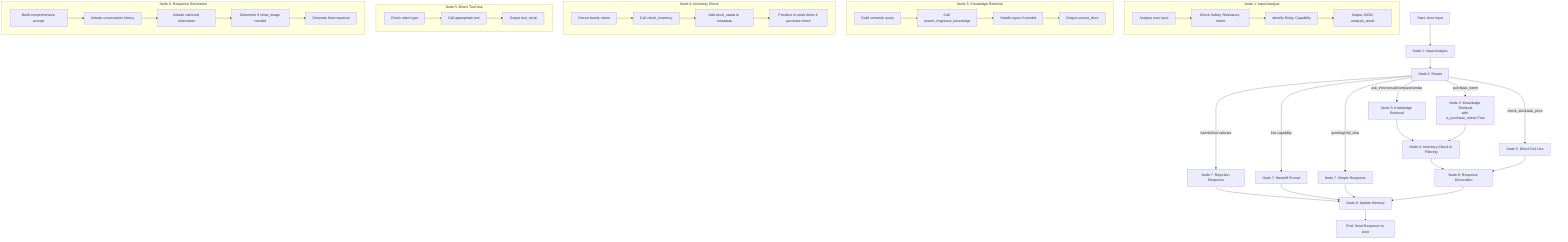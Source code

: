 flowchart TD
    A[Start: User Input] --> B[Node 1: Input Analysis]
    B --> C[Node 2: Router]
    
    C -->|harmful/not relevant| D[Node 7: Rejection Response]
    C -->|low capability| E[Node 7: Handoff Prompt]
    C -->|greeting/chit_chat| F[Node 7: Simple Response]
    C -->|ask_info/consult/compare/similar| G[Node 3: Knowledge Retrieval]
    C -->|check_stock/ask_price| H[Node 5: Direct Tool Use]
    C -->|purchase_intent| G2[Node 3: Knowledge Retrieval\nwith is_purchase_intent=True]
    
    G --> I[Node 4: Inventory Check & Filtering]
    G2 --> I
    
    I --> J[Node 6: Response Generation]
    H --> J
    D --> K[Node 8: Update Memory]
    E --> K
    F --> K
    J --> K
    
    K --> L[End: Send Response to User]
    
    subgraph "Node 1: Input Analysis"
        B1[Analyze user input]
        B2[Check Safety, Relevance, Intent]
        B3[Identify Entity, Capability]
        B4[Output JSON analysis_result]
        B1 --> B2 --> B3 --> B4
    end
    
    subgraph "Node 3: Knowledge Retrieval"
        G1[Build semantic query]
        G3[Call search_fragrance_knowledge]
        G4[Handle typos if needed]
        G5[Output context_docs]
        G1 --> G3 --> G4 --> G5
    end
    
    subgraph "Node 4: Inventory Check"
        I1[Extract brand, name]
        I2[Call check_inventory]
        I3[Add stock_status to metadata]
        I4[Prioritize in-stock items if purchase intent]
        I1 --> I2 --> I3 --> I4
    end
    
    subgraph "Node 5: Direct Tool Use"
        H1[Check intent type]
        H2[Call appropriate tool]
        H3[Output tool_result]
        H1 --> H2 --> H3
    end
    
    subgraph "Node 6: Response Generation"
        J1[Build comprehensive prompt]
        J2[Include conversation history]
        J3[Include retrieved information]
        J4[Determine if show_image needed]
        J5[Generate final response]
        J1 --> J2 --> J3 --> J4 --> J5
    end